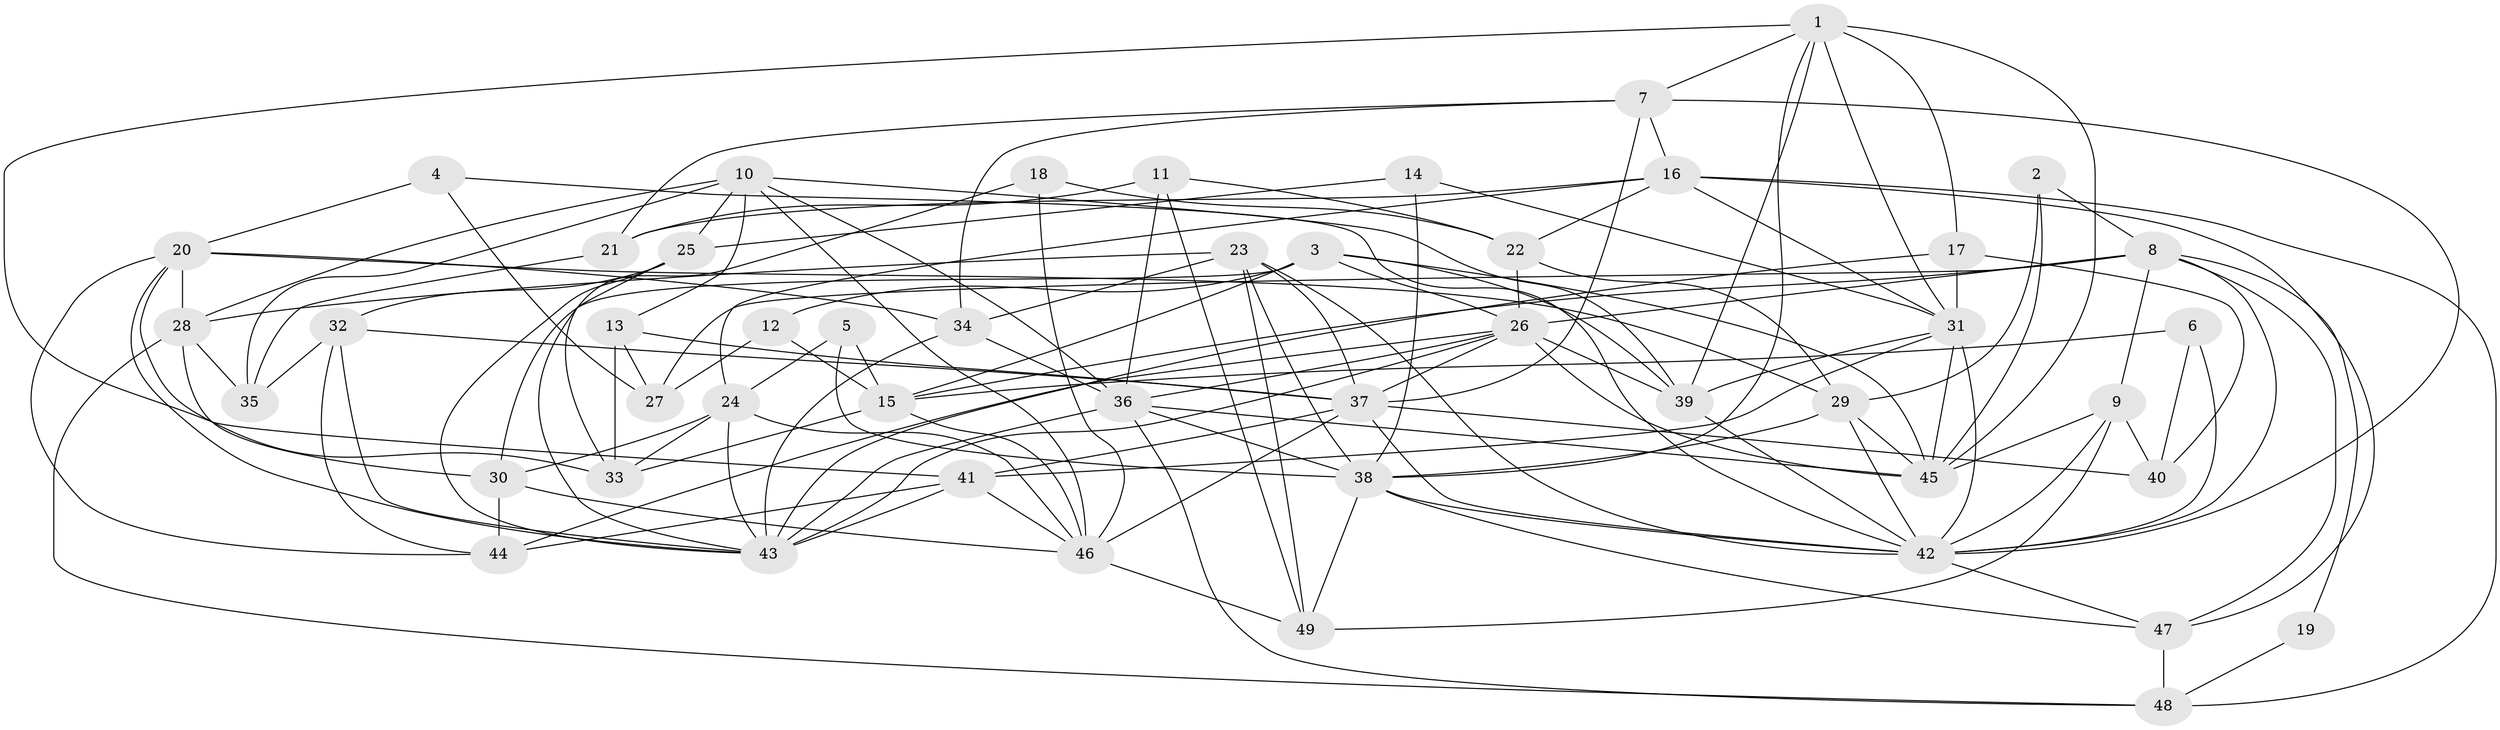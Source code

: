 // original degree distribution, {3: 0.29896907216494845, 5: 0.20618556701030927, 4: 0.23711340206185566, 2: 0.13402061855670103, 6: 0.061855670103092786, 8: 0.010309278350515464, 9: 0.020618556701030927, 7: 0.030927835051546393}
// Generated by graph-tools (version 1.1) at 2025/50/03/09/25 03:50:03]
// undirected, 49 vertices, 139 edges
graph export_dot {
graph [start="1"]
  node [color=gray90,style=filled];
  1;
  2;
  3;
  4;
  5;
  6;
  7;
  8;
  9;
  10;
  11;
  12;
  13;
  14;
  15;
  16;
  17;
  18;
  19;
  20;
  21;
  22;
  23;
  24;
  25;
  26;
  27;
  28;
  29;
  30;
  31;
  32;
  33;
  34;
  35;
  36;
  37;
  38;
  39;
  40;
  41;
  42;
  43;
  44;
  45;
  46;
  47;
  48;
  49;
  1 -- 7 [weight=1.0];
  1 -- 17 [weight=1.0];
  1 -- 31 [weight=1.0];
  1 -- 38 [weight=1.0];
  1 -- 39 [weight=1.0];
  1 -- 41 [weight=1.0];
  1 -- 45 [weight=1.0];
  2 -- 8 [weight=1.0];
  2 -- 29 [weight=1.0];
  2 -- 45 [weight=1.0];
  3 -- 12 [weight=1.0];
  3 -- 15 [weight=1.0];
  3 -- 26 [weight=1.0];
  3 -- 30 [weight=1.0];
  3 -- 39 [weight=1.0];
  3 -- 45 [weight=1.0];
  4 -- 20 [weight=1.0];
  4 -- 27 [weight=1.0];
  4 -- 42 [weight=1.0];
  5 -- 15 [weight=1.0];
  5 -- 24 [weight=1.0];
  5 -- 38 [weight=1.0];
  6 -- 15 [weight=1.0];
  6 -- 40 [weight=1.0];
  6 -- 42 [weight=1.0];
  7 -- 16 [weight=1.0];
  7 -- 21 [weight=1.0];
  7 -- 34 [weight=1.0];
  7 -- 37 [weight=1.0];
  7 -- 42 [weight=1.0];
  8 -- 9 [weight=1.0];
  8 -- 15 [weight=1.0];
  8 -- 19 [weight=1.0];
  8 -- 26 [weight=1.0];
  8 -- 27 [weight=1.0];
  8 -- 42 [weight=1.0];
  8 -- 47 [weight=1.0];
  9 -- 40 [weight=1.0];
  9 -- 42 [weight=1.0];
  9 -- 45 [weight=1.0];
  9 -- 49 [weight=1.0];
  10 -- 13 [weight=1.0];
  10 -- 25 [weight=1.0];
  10 -- 28 [weight=1.0];
  10 -- 35 [weight=1.0];
  10 -- 36 [weight=1.0];
  10 -- 39 [weight=1.0];
  10 -- 46 [weight=1.0];
  11 -- 21 [weight=1.0];
  11 -- 22 [weight=1.0];
  11 -- 36 [weight=1.0];
  11 -- 49 [weight=1.0];
  12 -- 15 [weight=1.0];
  12 -- 27 [weight=1.0];
  13 -- 27 [weight=1.0];
  13 -- 33 [weight=1.0];
  13 -- 37 [weight=1.0];
  14 -- 25 [weight=1.0];
  14 -- 31 [weight=1.0];
  14 -- 38 [weight=1.0];
  15 -- 33 [weight=1.0];
  15 -- 46 [weight=1.0];
  16 -- 21 [weight=1.0];
  16 -- 22 [weight=1.0];
  16 -- 24 [weight=1.0];
  16 -- 31 [weight=1.0];
  16 -- 47 [weight=1.0];
  16 -- 48 [weight=1.0];
  17 -- 31 [weight=1.0];
  17 -- 40 [weight=1.0];
  17 -- 43 [weight=1.0];
  18 -- 22 [weight=1.0];
  18 -- 43 [weight=1.0];
  18 -- 46 [weight=1.0];
  19 -- 48 [weight=1.0];
  20 -- 28 [weight=1.0];
  20 -- 29 [weight=1.0];
  20 -- 33 [weight=1.0];
  20 -- 34 [weight=1.0];
  20 -- 43 [weight=1.0];
  20 -- 44 [weight=1.0];
  21 -- 35 [weight=1.0];
  22 -- 26 [weight=1.0];
  22 -- 29 [weight=1.0];
  23 -- 28 [weight=1.0];
  23 -- 34 [weight=1.0];
  23 -- 37 [weight=1.0];
  23 -- 38 [weight=1.0];
  23 -- 42 [weight=1.0];
  23 -- 49 [weight=1.0];
  24 -- 30 [weight=1.0];
  24 -- 33 [weight=1.0];
  24 -- 43 [weight=1.0];
  24 -- 46 [weight=1.0];
  25 -- 32 [weight=1.0];
  25 -- 33 [weight=1.0];
  25 -- 43 [weight=1.0];
  26 -- 36 [weight=1.0];
  26 -- 37 [weight=2.0];
  26 -- 39 [weight=1.0];
  26 -- 43 [weight=2.0];
  26 -- 44 [weight=1.0];
  26 -- 45 [weight=1.0];
  28 -- 30 [weight=1.0];
  28 -- 35 [weight=1.0];
  28 -- 48 [weight=1.0];
  29 -- 38 [weight=1.0];
  29 -- 42 [weight=1.0];
  29 -- 45 [weight=1.0];
  30 -- 44 [weight=1.0];
  30 -- 46 [weight=1.0];
  31 -- 39 [weight=1.0];
  31 -- 41 [weight=1.0];
  31 -- 42 [weight=1.0];
  31 -- 45 [weight=1.0];
  32 -- 35 [weight=1.0];
  32 -- 37 [weight=1.0];
  32 -- 43 [weight=1.0];
  32 -- 44 [weight=1.0];
  34 -- 36 [weight=1.0];
  34 -- 43 [weight=1.0];
  36 -- 38 [weight=1.0];
  36 -- 43 [weight=1.0];
  36 -- 45 [weight=1.0];
  36 -- 48 [weight=1.0];
  37 -- 40 [weight=1.0];
  37 -- 41 [weight=1.0];
  37 -- 42 [weight=1.0];
  37 -- 46 [weight=1.0];
  38 -- 42 [weight=1.0];
  38 -- 47 [weight=1.0];
  38 -- 49 [weight=1.0];
  39 -- 42 [weight=1.0];
  41 -- 43 [weight=2.0];
  41 -- 44 [weight=1.0];
  41 -- 46 [weight=1.0];
  42 -- 47 [weight=1.0];
  46 -- 49 [weight=1.0];
  47 -- 48 [weight=1.0];
}
